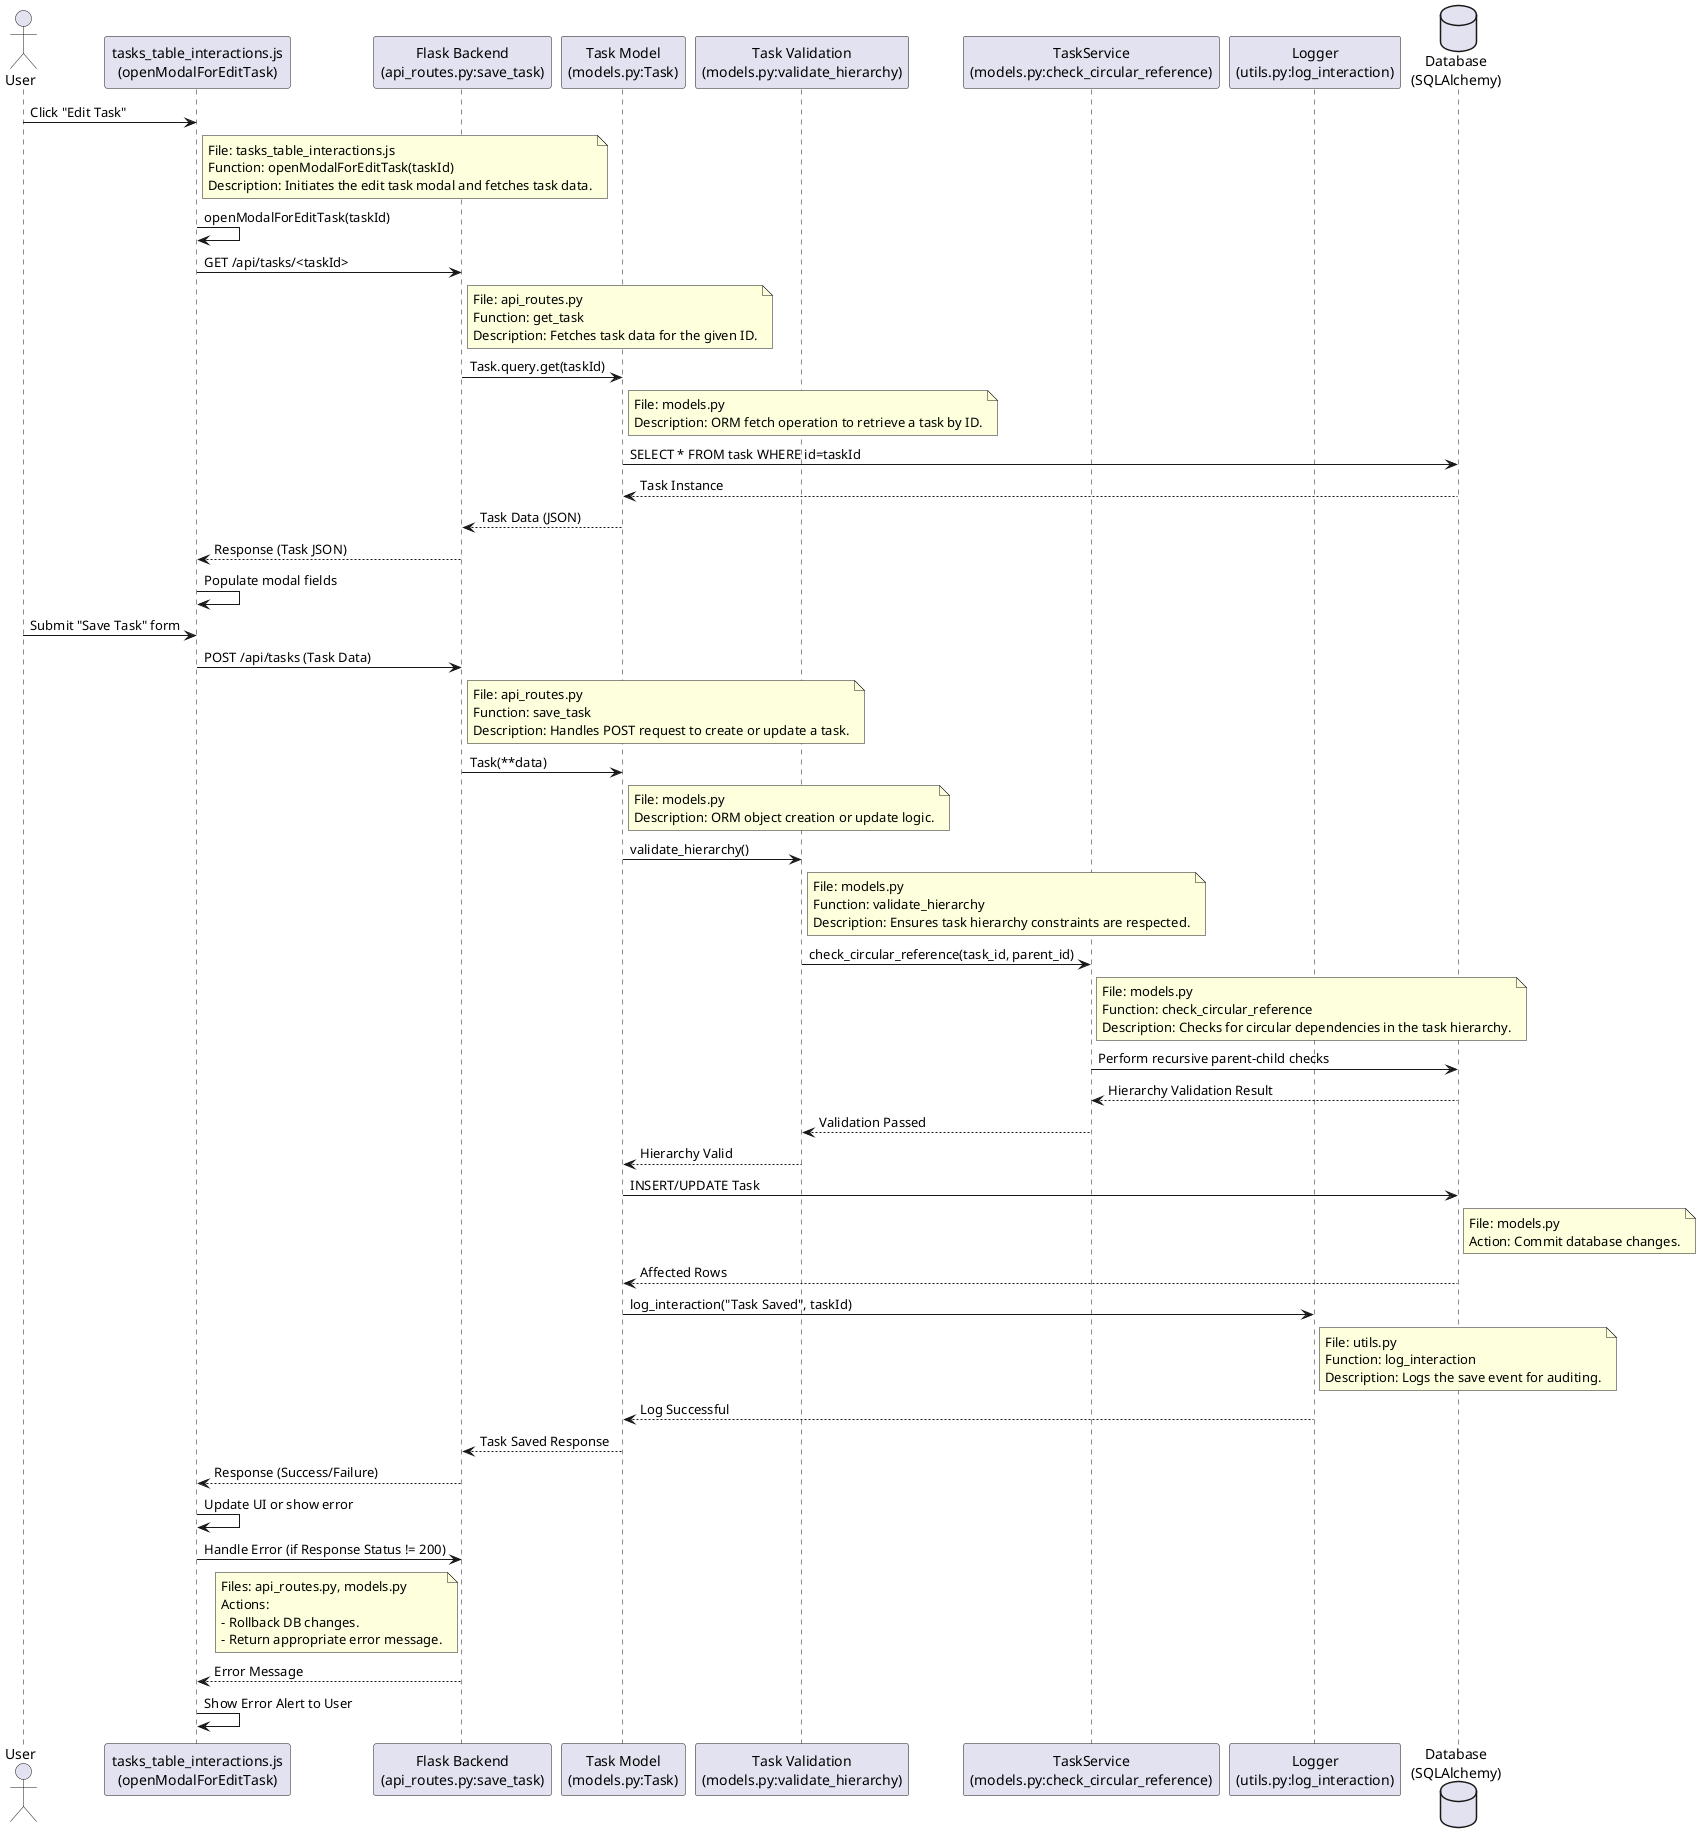 @startuml EditSaveTask
actor User as U
participant "tasks_table_interactions.js\n(openModalForEditTask)" as JS
participant "Flask Backend\n(api_routes.py:save_task)" as FlaskBackend
participant "Task Model\n(models.py:Task)" as TaskModel
participant "Task Validation\n(models.py:validate_hierarchy)" as TaskValidation
participant "TaskService\n(models.py:check_circular_reference)" as TaskService
participant "Logger\n(utils.py:log_interaction)" as Logger
database "Database\n(SQLAlchemy)" as DB

'UML Interaction for Task Edit
U -> JS: Click "Edit Task"
note right of JS
File: tasks_table_interactions.js
Function: openModalForEditTask(taskId)
Description: Initiates the edit task modal and fetches task data.
end note
JS -> JS: openModalForEditTask(taskId)
JS -> FlaskBackend: GET /api/tasks/<taskId>
note right of FlaskBackend
File: api_routes.py
Function: get_task
Description: Fetches task data for the given ID.
end note
FlaskBackend -> TaskModel: Task.query.get(taskId)
note right of TaskModel
File: models.py
Description: ORM fetch operation to retrieve a task by ID.
end note
TaskModel -> DB: SELECT * FROM task WHERE id=taskId
DB --> TaskModel: Task Instance
TaskModel --> FlaskBackend: Task Data (JSON)
FlaskBackend --> JS: Response (Task JSON)
JS -> JS: Populate modal fields

'UML Interaction for Task Save
U -> JS: Submit "Save Task" form
JS -> FlaskBackend: POST /api/tasks (Task Data)
note right of FlaskBackend
File: api_routes.py
Function: save_task
Description: Handles POST request to create or update a task.
end note
FlaskBackend -> TaskModel: Task(**data)
note right of TaskModel
File: models.py
Description: ORM object creation or update logic.
end note
TaskModel -> TaskValidation: validate_hierarchy()
note right of TaskValidation
File: models.py
Function: validate_hierarchy
Description: Ensures task hierarchy constraints are respected.
end note
TaskValidation -> TaskService: check_circular_reference(task_id, parent_id)
note right of TaskService
File: models.py
Function: check_circular_reference
Description: Checks for circular dependencies in the task hierarchy.
end note
TaskService -> DB: Perform recursive parent-child checks
DB --> TaskService: Hierarchy Validation Result
TaskService --> TaskValidation: Validation Passed
TaskValidation --> TaskModel: Hierarchy Valid
TaskModel -> DB: INSERT/UPDATE Task
note right of DB
File: models.py
Action: Commit database changes.
end note
DB --> TaskModel: Affected Rows
TaskModel -> Logger: log_interaction("Task Saved", taskId)
note right of Logger
File: utils.py
Function: log_interaction
Description: Logs the save event for auditing.
end note
Logger --> TaskModel: Log Successful
TaskModel --> FlaskBackend: Task Saved Response
FlaskBackend --> JS: Response (Success/Failure)
JS -> JS: Update UI or show error

'UML Error Handling
JS -> FlaskBackend: Handle Error (if Response Status != 200)
note left of FlaskBackend
Files: api_routes.py, models.py
Actions:
- Rollback DB changes.
- Return appropriate error message.
end note
FlaskBackend --> JS: Error Message
JS -> JS: Show Error Alert to User

@enduml
